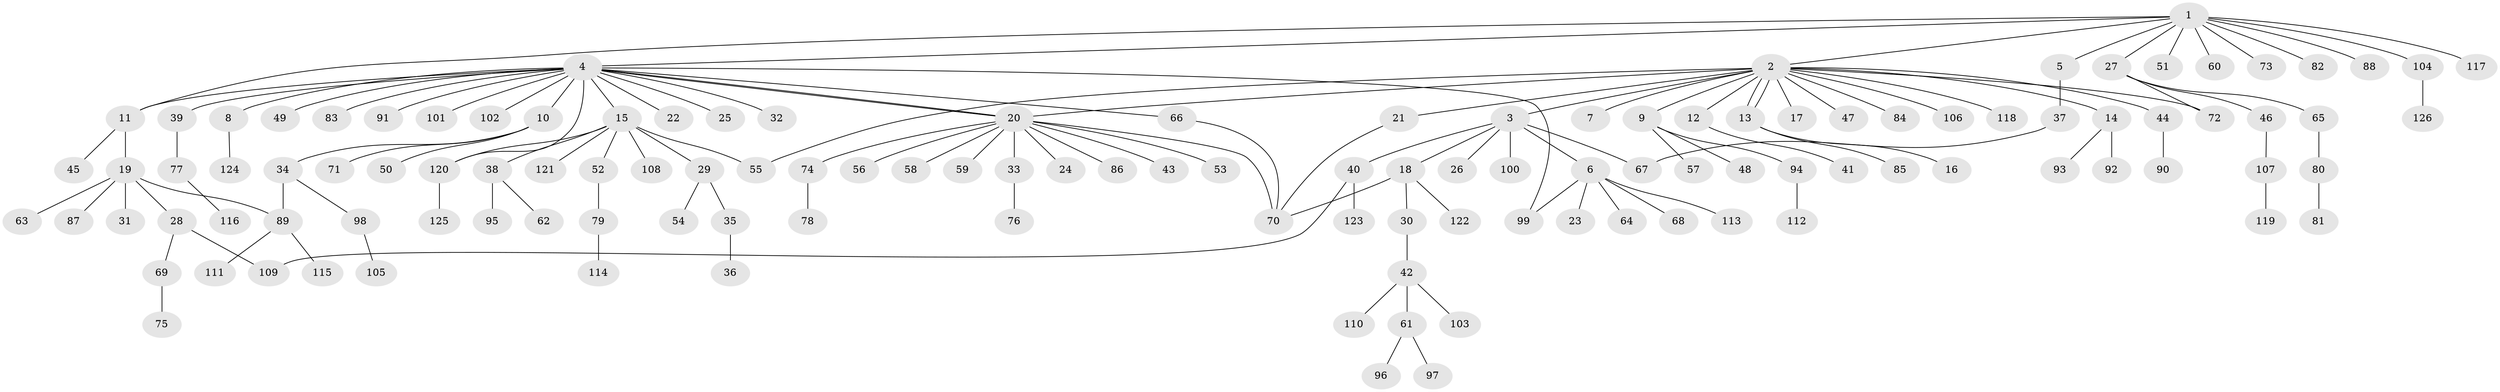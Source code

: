 // coarse degree distribution, {10: 0.01098901098901099, 18: 0.01098901098901099, 6: 0.01098901098901099, 20: 0.01098901098901099, 2: 0.12087912087912088, 5: 0.02197802197802198, 1: 0.6483516483516484, 3: 0.10989010989010989, 7: 0.01098901098901099, 4: 0.03296703296703297, 12: 0.01098901098901099}
// Generated by graph-tools (version 1.1) at 2025/51/02/27/25 19:51:55]
// undirected, 126 vertices, 139 edges
graph export_dot {
graph [start="1"]
  node [color=gray90,style=filled];
  1;
  2;
  3;
  4;
  5;
  6;
  7;
  8;
  9;
  10;
  11;
  12;
  13;
  14;
  15;
  16;
  17;
  18;
  19;
  20;
  21;
  22;
  23;
  24;
  25;
  26;
  27;
  28;
  29;
  30;
  31;
  32;
  33;
  34;
  35;
  36;
  37;
  38;
  39;
  40;
  41;
  42;
  43;
  44;
  45;
  46;
  47;
  48;
  49;
  50;
  51;
  52;
  53;
  54;
  55;
  56;
  57;
  58;
  59;
  60;
  61;
  62;
  63;
  64;
  65;
  66;
  67;
  68;
  69;
  70;
  71;
  72;
  73;
  74;
  75;
  76;
  77;
  78;
  79;
  80;
  81;
  82;
  83;
  84;
  85;
  86;
  87;
  88;
  89;
  90;
  91;
  92;
  93;
  94;
  95;
  96;
  97;
  98;
  99;
  100;
  101;
  102;
  103;
  104;
  105;
  106;
  107;
  108;
  109;
  110;
  111;
  112;
  113;
  114;
  115;
  116;
  117;
  118;
  119;
  120;
  121;
  122;
  123;
  124;
  125;
  126;
  1 -- 2;
  1 -- 4;
  1 -- 5;
  1 -- 11;
  1 -- 27;
  1 -- 51;
  1 -- 60;
  1 -- 73;
  1 -- 82;
  1 -- 88;
  1 -- 104;
  1 -- 117;
  2 -- 3;
  2 -- 7;
  2 -- 9;
  2 -- 12;
  2 -- 13;
  2 -- 13;
  2 -- 14;
  2 -- 17;
  2 -- 20;
  2 -- 21;
  2 -- 44;
  2 -- 47;
  2 -- 55;
  2 -- 72;
  2 -- 84;
  2 -- 106;
  2 -- 118;
  3 -- 6;
  3 -- 18;
  3 -- 26;
  3 -- 40;
  3 -- 67;
  3 -- 100;
  4 -- 8;
  4 -- 10;
  4 -- 11;
  4 -- 15;
  4 -- 20;
  4 -- 20;
  4 -- 22;
  4 -- 25;
  4 -- 32;
  4 -- 39;
  4 -- 49;
  4 -- 66;
  4 -- 83;
  4 -- 91;
  4 -- 99;
  4 -- 101;
  4 -- 102;
  4 -- 120;
  5 -- 37;
  6 -- 23;
  6 -- 64;
  6 -- 68;
  6 -- 99;
  6 -- 113;
  8 -- 124;
  9 -- 48;
  9 -- 57;
  9 -- 94;
  10 -- 34;
  10 -- 50;
  10 -- 71;
  11 -- 19;
  11 -- 45;
  12 -- 41;
  13 -- 16;
  13 -- 85;
  14 -- 92;
  14 -- 93;
  15 -- 29;
  15 -- 38;
  15 -- 52;
  15 -- 55;
  15 -- 108;
  15 -- 120;
  15 -- 121;
  18 -- 30;
  18 -- 70;
  18 -- 122;
  19 -- 28;
  19 -- 31;
  19 -- 63;
  19 -- 87;
  19 -- 89;
  20 -- 24;
  20 -- 33;
  20 -- 43;
  20 -- 53;
  20 -- 56;
  20 -- 58;
  20 -- 59;
  20 -- 70;
  20 -- 74;
  20 -- 86;
  21 -- 70;
  27 -- 46;
  27 -- 65;
  27 -- 72;
  28 -- 69;
  28 -- 109;
  29 -- 35;
  29 -- 54;
  30 -- 42;
  33 -- 76;
  34 -- 89;
  34 -- 98;
  35 -- 36;
  37 -- 67;
  38 -- 62;
  38 -- 95;
  39 -- 77;
  40 -- 109;
  40 -- 123;
  42 -- 61;
  42 -- 103;
  42 -- 110;
  44 -- 90;
  46 -- 107;
  52 -- 79;
  61 -- 96;
  61 -- 97;
  65 -- 80;
  66 -- 70;
  69 -- 75;
  74 -- 78;
  77 -- 116;
  79 -- 114;
  80 -- 81;
  89 -- 111;
  89 -- 115;
  94 -- 112;
  98 -- 105;
  104 -- 126;
  107 -- 119;
  120 -- 125;
}
